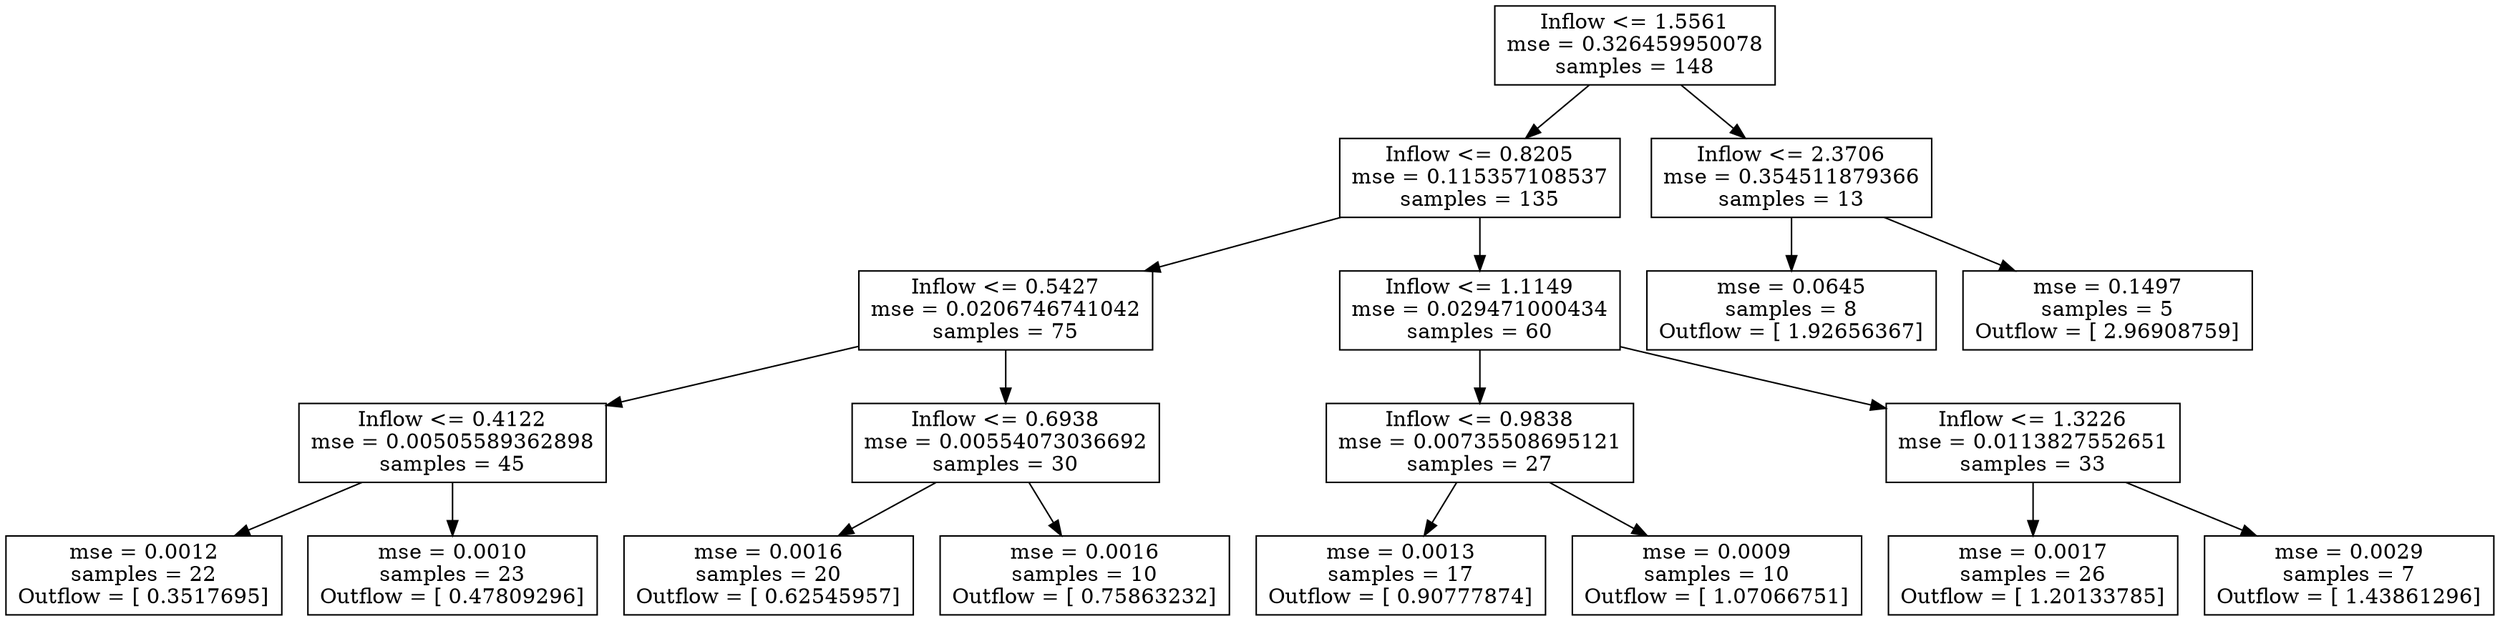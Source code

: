 digraph Tree {
0 [label="Inflow <= 1.5561\nmse = 0.326459950078\nsamples = 148", shape="box"] ;
1 [label="Inflow <= 0.8205\nmse = 0.115357108537\nsamples = 135", shape="box"] ;
0 -> 1 ;
2 [label="Inflow <= 0.5427\nmse = 0.0206746741042\nsamples = 75", shape="box"] ;
1 -> 2 ;
3 [label="Inflow <= 0.4122\nmse = 0.00505589362898\nsamples = 45", shape="box"] ;
2 -> 3 ;
4 [label="mse = 0.0012\nsamples = 22\nOutflow = [ 0.3517695]", shape="box"] ;
3 -> 4 ;
5 [label="mse = 0.0010\nsamples = 23\nOutflow = [ 0.47809296]", shape="box"] ;
3 -> 5 ;
6 [label="Inflow <= 0.6938\nmse = 0.00554073036692\nsamples = 30", shape="box"] ;
2 -> 6 ;
7 [label="mse = 0.0016\nsamples = 20\nOutflow = [ 0.62545957]", shape="box"] ;
6 -> 7 ;
8 [label="mse = 0.0016\nsamples = 10\nOutflow = [ 0.75863232]", shape="box"] ;
6 -> 8 ;
9 [label="Inflow <= 1.1149\nmse = 0.029471000434\nsamples = 60", shape="box"] ;
1 -> 9 ;
10 [label="Inflow <= 0.9838\nmse = 0.00735508695121\nsamples = 27", shape="box"] ;
9 -> 10 ;
11 [label="mse = 0.0013\nsamples = 17\nOutflow = [ 0.90777874]", shape="box"] ;
10 -> 11 ;
12 [label="mse = 0.0009\nsamples = 10\nOutflow = [ 1.07066751]", shape="box"] ;
10 -> 12 ;
13 [label="Inflow <= 1.3226\nmse = 0.0113827552651\nsamples = 33", shape="box"] ;
9 -> 13 ;
14 [label="mse = 0.0017\nsamples = 26\nOutflow = [ 1.20133785]", shape="box"] ;
13 -> 14 ;
15 [label="mse = 0.0029\nsamples = 7\nOutflow = [ 1.43861296]", shape="box"] ;
13 -> 15 ;
16 [label="Inflow <= 2.3706\nmse = 0.354511879366\nsamples = 13", shape="box"] ;
0 -> 16 ;
17 [label="mse = 0.0645\nsamples = 8\nOutflow = [ 1.92656367]", shape="box"] ;
16 -> 17 ;
18 [label="mse = 0.1497\nsamples = 5\nOutflow = [ 2.96908759]", shape="box"] ;
16 -> 18 ;
}